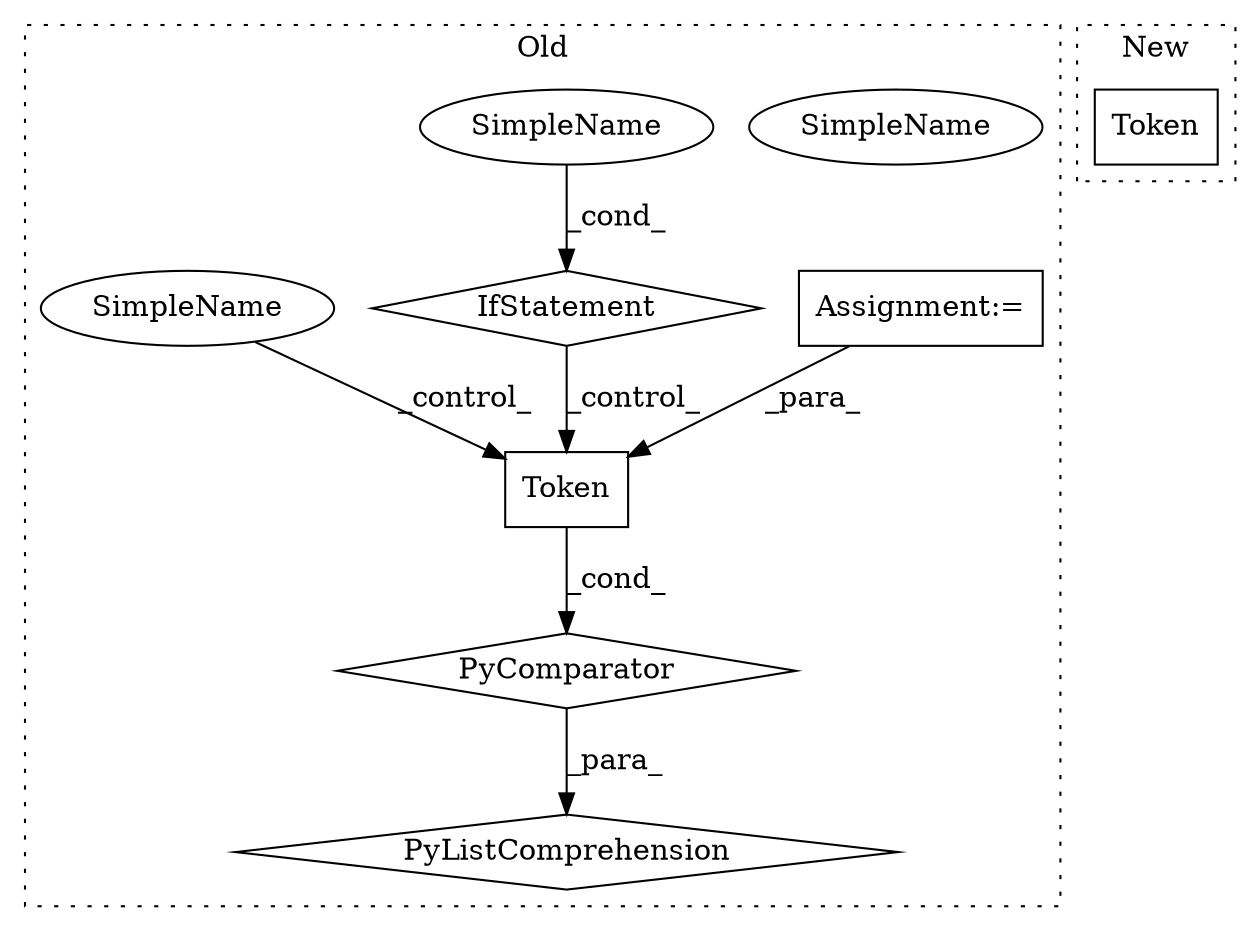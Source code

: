 digraph G {
subgraph cluster0 {
1 [label="IfStatement" a="25" s="681" l="37" shape="diamond"];
3 [label="Token" a="32" s="498,508" l="6,1" shape="box"];
4 [label="SimpleName" a="42" s="713" l="5" shape="ellipse"];
5 [label="PyListComprehension" a="109" s="498" l="241" shape="diamond"];
6 [label="PyComparator" a="113" s="681" l="37" shape="diamond"];
7 [label="Assignment:=" a="7" s="681" l="37" shape="box"];
8 [label="SimpleName" a="42" s="713" l="5" shape="ellipse"];
9 [label="SimpleName" a="42" s="610" l="5" shape="ellipse"];
label = "Old";
style="dotted";
}
subgraph cluster1 {
2 [label="Token" a="32" s="929,957" l="6,1" shape="box"];
label = "New";
style="dotted";
}
1 -> 3 [label="_control_"];
3 -> 6 [label="_cond_"];
6 -> 5 [label="_para_"];
7 -> 3 [label="_para_"];
8 -> 1 [label="_cond_"];
9 -> 3 [label="_control_"];
}